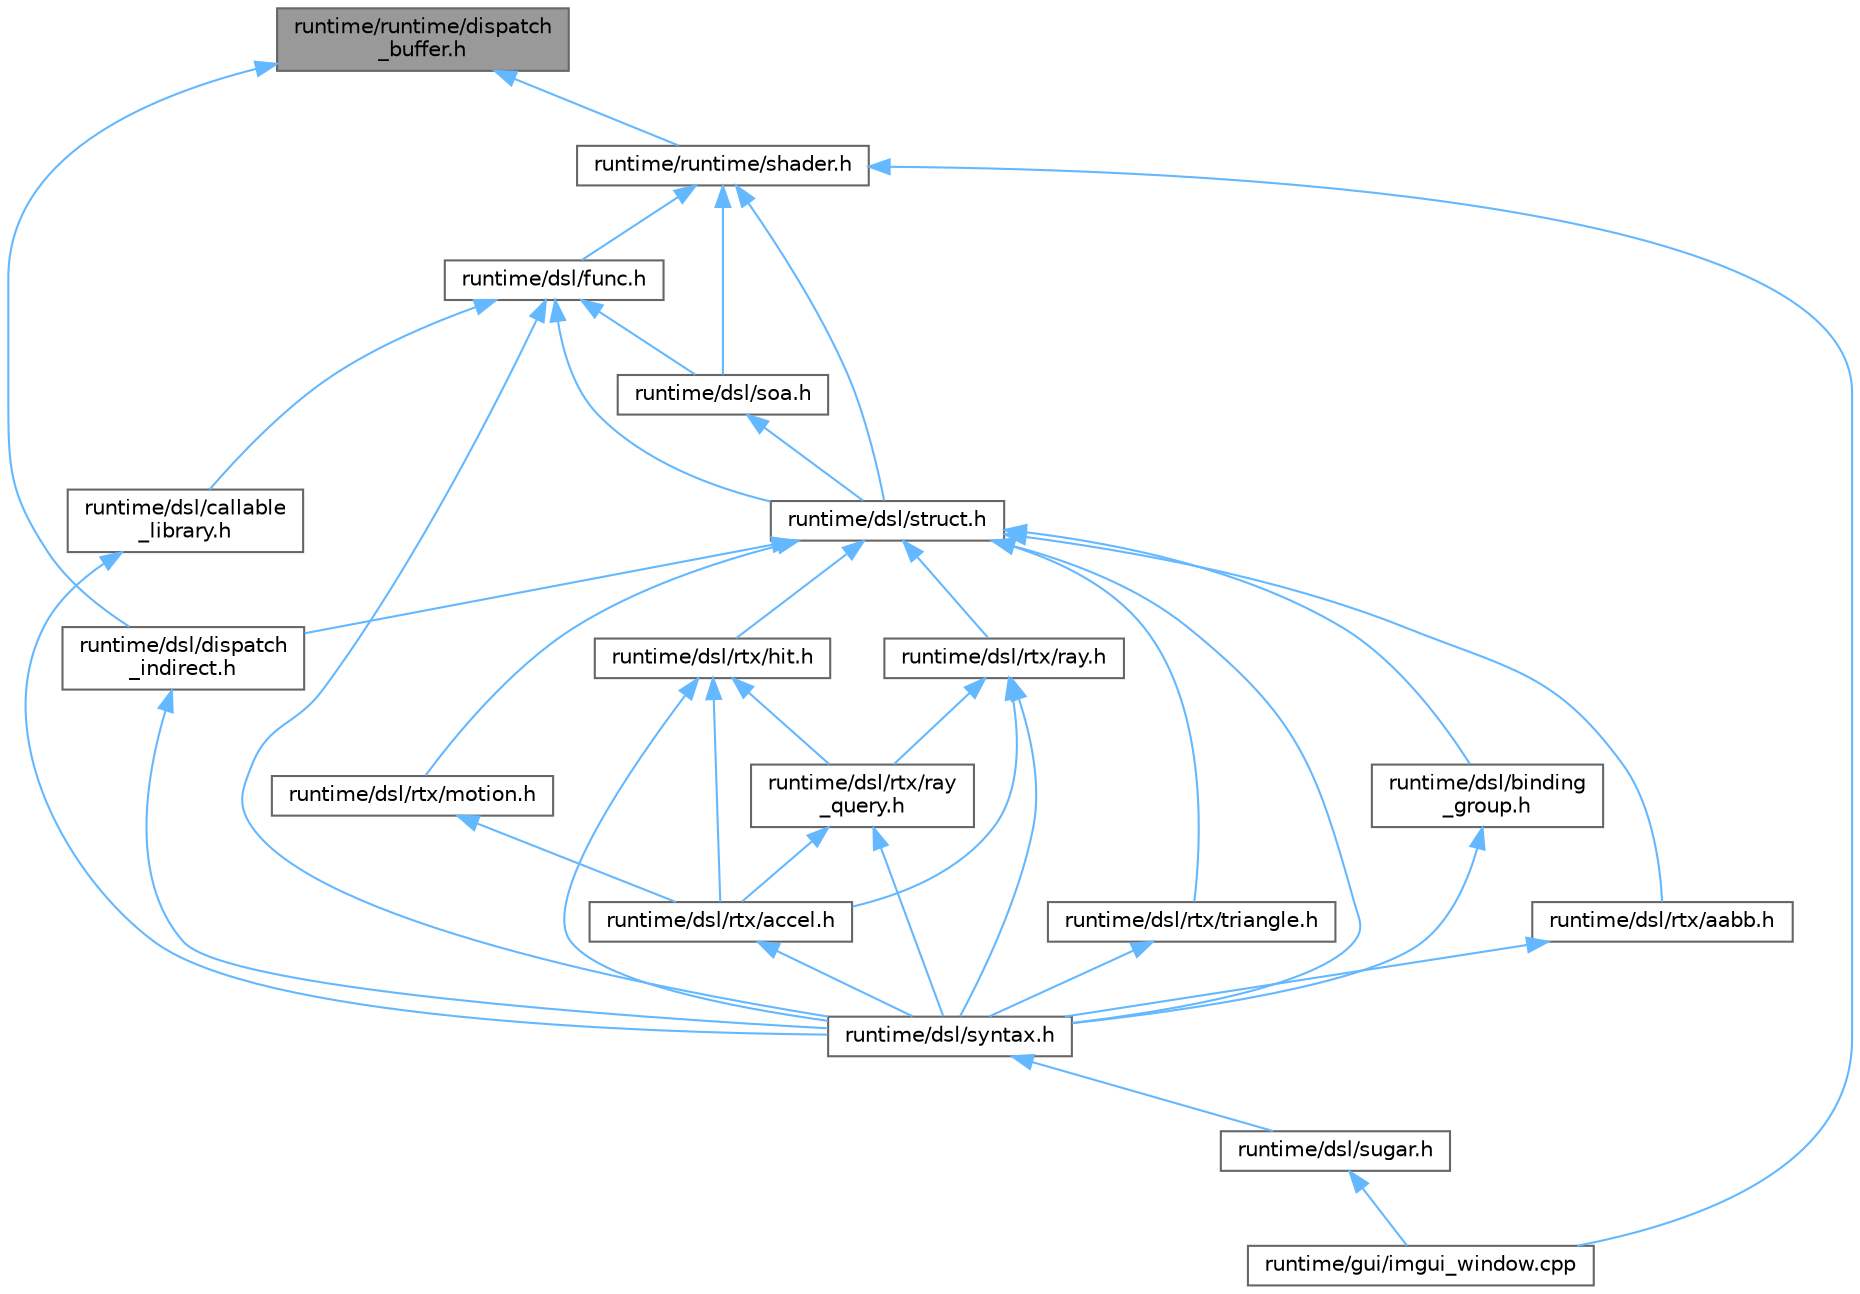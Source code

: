 digraph "runtime/runtime/dispatch_buffer.h"
{
 // LATEX_PDF_SIZE
  bgcolor="transparent";
  edge [fontname=Helvetica,fontsize=10,labelfontname=Helvetica,labelfontsize=10];
  node [fontname=Helvetica,fontsize=10,shape=box,height=0.2,width=0.4];
  Node1 [id="Node000001",label="runtime/runtime/dispatch\l_buffer.h",height=0.2,width=0.4,color="gray40", fillcolor="grey60", style="filled", fontcolor="black",tooltip=" "];
  Node1 -> Node2 [id="edge37_Node000001_Node000002",dir="back",color="steelblue1",style="solid",tooltip=" "];
  Node2 [id="Node000002",label="runtime/dsl/dispatch\l_indirect.h",height=0.2,width=0.4,color="grey40", fillcolor="white", style="filled",URL="$dispatch__indirect_8h.html",tooltip=" "];
  Node2 -> Node3 [id="edge38_Node000002_Node000003",dir="back",color="steelblue1",style="solid",tooltip=" "];
  Node3 [id="Node000003",label="runtime/dsl/syntax.h",height=0.2,width=0.4,color="grey40", fillcolor="white", style="filled",URL="$syntax_8h.html",tooltip=" "];
  Node3 -> Node4 [id="edge39_Node000003_Node000004",dir="back",color="steelblue1",style="solid",tooltip=" "];
  Node4 [id="Node000004",label="runtime/dsl/sugar.h",height=0.2,width=0.4,color="grey40", fillcolor="white", style="filled",URL="$sugar_8h.html",tooltip=" "];
  Node4 -> Node5 [id="edge40_Node000004_Node000005",dir="back",color="steelblue1",style="solid",tooltip=" "];
  Node5 [id="Node000005",label="runtime/gui/imgui_window.cpp",height=0.2,width=0.4,color="grey40", fillcolor="white", style="filled",URL="$imgui__window_8cpp.html",tooltip=" "];
  Node1 -> Node6 [id="edge41_Node000001_Node000006",dir="back",color="steelblue1",style="solid",tooltip=" "];
  Node6 [id="Node000006",label="runtime/runtime/shader.h",height=0.2,width=0.4,color="grey40", fillcolor="white", style="filled",URL="$shader_8h.html",tooltip=" "];
  Node6 -> Node7 [id="edge42_Node000006_Node000007",dir="back",color="steelblue1",style="solid",tooltip=" "];
  Node7 [id="Node000007",label="runtime/dsl/func.h",height=0.2,width=0.4,color="grey40", fillcolor="white", style="filled",URL="$func_8h.html",tooltip=" "];
  Node7 -> Node8 [id="edge43_Node000007_Node000008",dir="back",color="steelblue1",style="solid",tooltip=" "];
  Node8 [id="Node000008",label="runtime/dsl/callable\l_library.h",height=0.2,width=0.4,color="grey40", fillcolor="white", style="filled",URL="$dsl_2callable__library_8h.html",tooltip=" "];
  Node8 -> Node3 [id="edge44_Node000008_Node000003",dir="back",color="steelblue1",style="solid",tooltip=" "];
  Node7 -> Node9 [id="edge45_Node000007_Node000009",dir="back",color="steelblue1",style="solid",tooltip=" "];
  Node9 [id="Node000009",label="runtime/dsl/soa.h",height=0.2,width=0.4,color="grey40", fillcolor="white", style="filled",URL="$soa_8h.html",tooltip=" "];
  Node9 -> Node10 [id="edge46_Node000009_Node000010",dir="back",color="steelblue1",style="solid",tooltip=" "];
  Node10 [id="Node000010",label="runtime/dsl/struct.h",height=0.2,width=0.4,color="grey40", fillcolor="white", style="filled",URL="$struct_8h.html",tooltip=" "];
  Node10 -> Node11 [id="edge47_Node000010_Node000011",dir="back",color="steelblue1",style="solid",tooltip=" "];
  Node11 [id="Node000011",label="runtime/dsl/binding\l_group.h",height=0.2,width=0.4,color="grey40", fillcolor="white", style="filled",URL="$binding__group_8h.html",tooltip=" "];
  Node11 -> Node3 [id="edge48_Node000011_Node000003",dir="back",color="steelblue1",style="solid",tooltip=" "];
  Node10 -> Node2 [id="edge49_Node000010_Node000002",dir="back",color="steelblue1",style="solid",tooltip=" "];
  Node10 -> Node12 [id="edge50_Node000010_Node000012",dir="back",color="steelblue1",style="solid",tooltip=" "];
  Node12 [id="Node000012",label="runtime/dsl/rtx/aabb.h",height=0.2,width=0.4,color="grey40", fillcolor="white", style="filled",URL="$dsl_2rtx_2aabb_8h.html",tooltip=" "];
  Node12 -> Node3 [id="edge51_Node000012_Node000003",dir="back",color="steelblue1",style="solid",tooltip=" "];
  Node10 -> Node13 [id="edge52_Node000010_Node000013",dir="back",color="steelblue1",style="solid",tooltip=" "];
  Node13 [id="Node000013",label="runtime/dsl/rtx/hit.h",height=0.2,width=0.4,color="grey40", fillcolor="white", style="filled",URL="$dsl_2rtx_2hit_8h.html",tooltip=" "];
  Node13 -> Node14 [id="edge53_Node000013_Node000014",dir="back",color="steelblue1",style="solid",tooltip=" "];
  Node14 [id="Node000014",label="runtime/dsl/rtx/accel.h",height=0.2,width=0.4,color="grey40", fillcolor="white", style="filled",URL="$dsl_2rtx_2accel_8h.html",tooltip=" "];
  Node14 -> Node3 [id="edge54_Node000014_Node000003",dir="back",color="steelblue1",style="solid",tooltip=" "];
  Node13 -> Node15 [id="edge55_Node000013_Node000015",dir="back",color="steelblue1",style="solid",tooltip=" "];
  Node15 [id="Node000015",label="runtime/dsl/rtx/ray\l_query.h",height=0.2,width=0.4,color="grey40", fillcolor="white", style="filled",URL="$ray__query_8h.html",tooltip=" "];
  Node15 -> Node14 [id="edge56_Node000015_Node000014",dir="back",color="steelblue1",style="solid",tooltip=" "];
  Node15 -> Node3 [id="edge57_Node000015_Node000003",dir="back",color="steelblue1",style="solid",tooltip=" "];
  Node13 -> Node3 [id="edge58_Node000013_Node000003",dir="back",color="steelblue1",style="solid",tooltip=" "];
  Node10 -> Node16 [id="edge59_Node000010_Node000016",dir="back",color="steelblue1",style="solid",tooltip=" "];
  Node16 [id="Node000016",label="runtime/dsl/rtx/motion.h",height=0.2,width=0.4,color="grey40", fillcolor="white", style="filled",URL="$motion_8h.html",tooltip=" "];
  Node16 -> Node14 [id="edge60_Node000016_Node000014",dir="back",color="steelblue1",style="solid",tooltip=" "];
  Node10 -> Node17 [id="edge61_Node000010_Node000017",dir="back",color="steelblue1",style="solid",tooltip=" "];
  Node17 [id="Node000017",label="runtime/dsl/rtx/ray.h",height=0.2,width=0.4,color="grey40", fillcolor="white", style="filled",URL="$dsl_2rtx_2ray_8h.html",tooltip=" "];
  Node17 -> Node14 [id="edge62_Node000017_Node000014",dir="back",color="steelblue1",style="solid",tooltip=" "];
  Node17 -> Node15 [id="edge63_Node000017_Node000015",dir="back",color="steelblue1",style="solid",tooltip=" "];
  Node17 -> Node3 [id="edge64_Node000017_Node000003",dir="back",color="steelblue1",style="solid",tooltip=" "];
  Node10 -> Node18 [id="edge65_Node000010_Node000018",dir="back",color="steelblue1",style="solid",tooltip=" "];
  Node18 [id="Node000018",label="runtime/dsl/rtx/triangle.h",height=0.2,width=0.4,color="grey40", fillcolor="white", style="filled",URL="$dsl_2rtx_2triangle_8h.html",tooltip=" "];
  Node18 -> Node3 [id="edge66_Node000018_Node000003",dir="back",color="steelblue1",style="solid",tooltip=" "];
  Node10 -> Node3 [id="edge67_Node000010_Node000003",dir="back",color="steelblue1",style="solid",tooltip=" "];
  Node7 -> Node10 [id="edge68_Node000007_Node000010",dir="back",color="steelblue1",style="solid",tooltip=" "];
  Node7 -> Node3 [id="edge69_Node000007_Node000003",dir="back",color="steelblue1",style="solid",tooltip=" "];
  Node6 -> Node9 [id="edge70_Node000006_Node000009",dir="back",color="steelblue1",style="solid",tooltip=" "];
  Node6 -> Node10 [id="edge71_Node000006_Node000010",dir="back",color="steelblue1",style="solid",tooltip=" "];
  Node6 -> Node5 [id="edge72_Node000006_Node000005",dir="back",color="steelblue1",style="solid",tooltip=" "];
}
